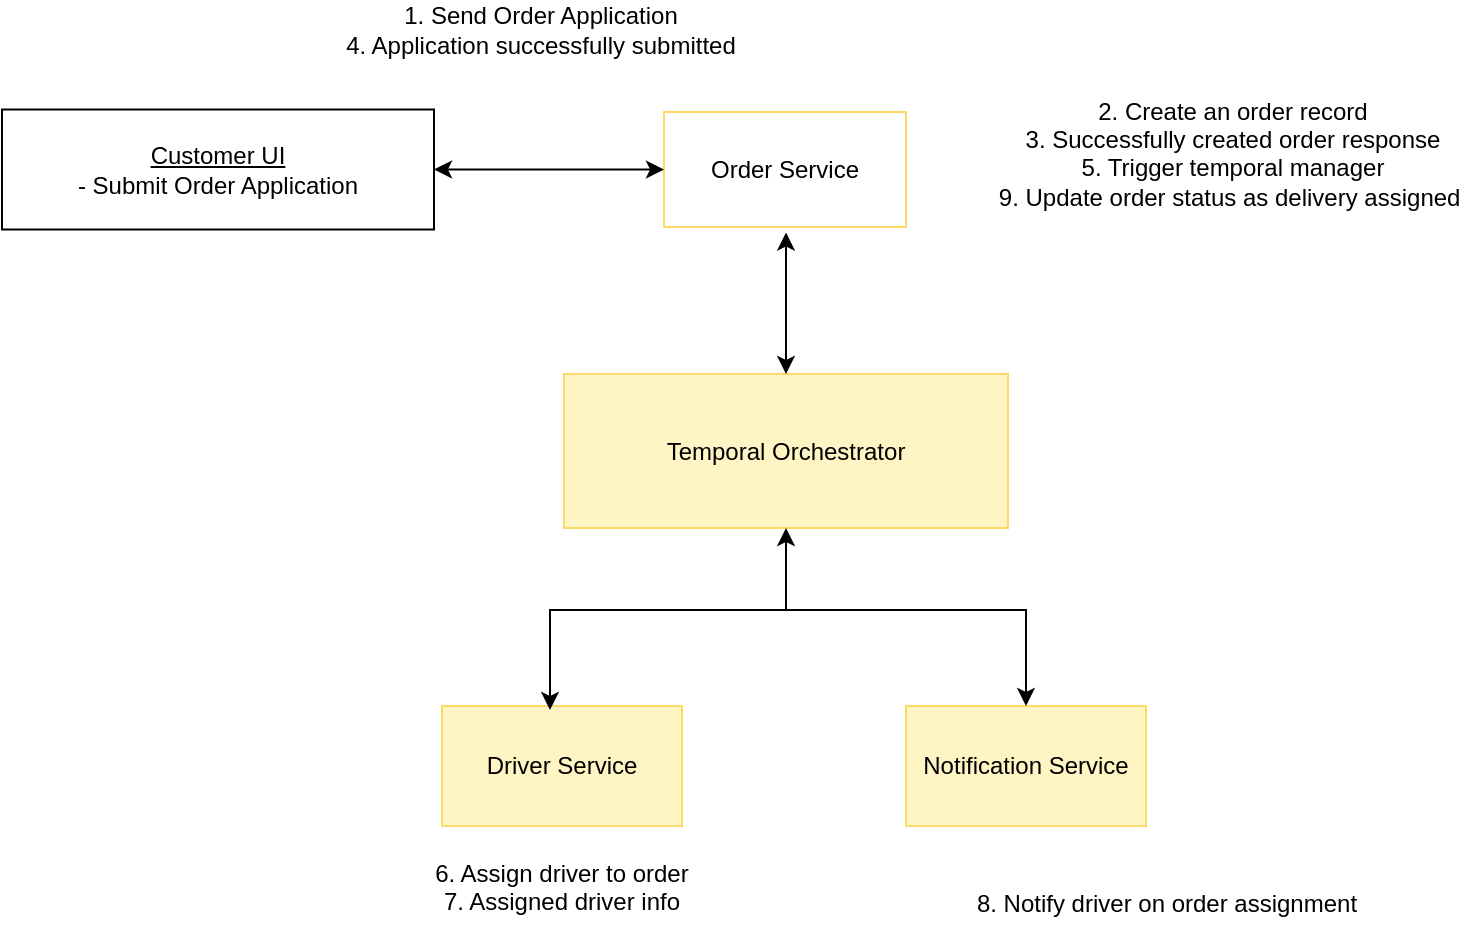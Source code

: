 <mxfile>
    <diagram name="Page-1" id="wXNHFeC1QUHLHXNkjk2t">
        <mxGraphModel dx="688" dy="692" grid="0" gridSize="10" guides="1" tooltips="1" connect="1" arrows="1" fold="1" page="1" pageScale="1" pageWidth="827" pageHeight="1169" math="0" shadow="0">
            <root>
                <mxCell id="0"/>
                <mxCell id="1" parent="0"/>
                <mxCell id="lNSn5oNDOIyYraQbqirO-1" value="&lt;u&gt;Customer UI&lt;/u&gt;&lt;div&gt;- Submit Order Application&lt;/div&gt;" style="rounded=0;whiteSpace=wrap;html=1;" parent="1" vertex="1">
                    <mxGeometry x="63" y="105.75" width="216" height="60" as="geometry"/>
                </mxCell>
                <mxCell id="lNSn5oNDOIyYraQbqirO-2" value="Temporal Orchestrator" style="rounded=0;whiteSpace=wrap;html=1;fillColor=light-dark(#FFF4C3,var(--ge-dark-color, #121212));strokeColor=light-dark(#FFD966,#FFFFFF);" parent="1" vertex="1">
                    <mxGeometry x="344" y="238" width="222" height="77" as="geometry"/>
                </mxCell>
                <mxCell id="lNSn5oNDOIyYraQbqirO-3" value="Order Service" style="rounded=0;whiteSpace=wrap;html=1;fillColor=none;strokeColor=light-dark(#FFD966,#FFFFFF);" parent="1" vertex="1">
                    <mxGeometry x="394" y="107" width="121" height="57.5" as="geometry"/>
                </mxCell>
                <mxCell id="lNSn5oNDOIyYraQbqirO-5" value="Driver Service" style="rounded=0;whiteSpace=wrap;html=1;fillColor=light-dark(#FFF4C3,var(--ge-dark-color, #121212));strokeColor=light-dark(#FFD966,#FFFFFF);" parent="1" vertex="1">
                    <mxGeometry x="283" y="404" width="120" height="60" as="geometry"/>
                </mxCell>
                <mxCell id="lNSn5oNDOIyYraQbqirO-6" value="Notification Service" style="rounded=0;whiteSpace=wrap;html=1;strokeColor=light-dark(#FFD966,#FFFFFF);fillColor=light-dark(#FFF4C3,var(--ge-dark-color, #121212));" parent="1" vertex="1">
                    <mxGeometry x="515" y="404" width="120" height="60" as="geometry"/>
                </mxCell>
                <mxCell id="lNSn5oNDOIyYraQbqirO-8" value="1. Send Order Application&lt;div&gt;4. Application successfully submitted&lt;/div&gt;" style="text;html=1;align=center;verticalAlign=middle;whiteSpace=wrap;rounded=0;" parent="1" vertex="1">
                    <mxGeometry x="213" y="51" width="239" height="30" as="geometry"/>
                </mxCell>
                <mxCell id="lNSn5oNDOIyYraQbqirO-12" value="2. Create an order record&lt;div&gt;3. Successfully created order response&lt;/div&gt;&lt;div&gt;5. Trigger temporal manager&lt;/div&gt;&lt;div&gt;9. Update order status as delivery assigned&amp;nbsp;&lt;/div&gt;&lt;div&gt;&lt;br&gt;&lt;/div&gt;" style="text;html=1;align=center;verticalAlign=middle;whiteSpace=wrap;rounded=0;" parent="1" vertex="1">
                    <mxGeometry x="555" y="105.75" width="247" height="58" as="geometry"/>
                </mxCell>
                <mxCell id="lNSn5oNDOIyYraQbqirO-13" value="6. Assign driver to order&lt;div&gt;7. Assigned driver info&lt;br&gt;&lt;div&gt;&lt;br&gt;&lt;/div&gt;&lt;/div&gt;" style="text;html=1;align=center;verticalAlign=middle;whiteSpace=wrap;rounded=0;" parent="1" vertex="1">
                    <mxGeometry x="256" y="487" width="174" height="30" as="geometry"/>
                </mxCell>
                <mxCell id="lNSn5oNDOIyYraQbqirO-15" value="" style="endArrow=classic;html=1;rounded=0;entryX=0.5;entryY=1;entryDx=0;entryDy=0;" parent="1" target="lNSn5oNDOIyYraQbqirO-2" edge="1">
                    <mxGeometry width="50" height="50" relative="1" as="geometry">
                        <mxPoint x="455" y="356" as="sourcePoint"/>
                        <mxPoint x="379" y="304" as="targetPoint"/>
                    </mxGeometry>
                </mxCell>
                <mxCell id="lNSn5oNDOIyYraQbqirO-19" value="8. Notify driver on order assignment&lt;div&gt;&lt;div&gt;&lt;br&gt;&lt;/div&gt;&lt;/div&gt;" style="text;html=1;align=center;verticalAlign=middle;whiteSpace=wrap;rounded=0;" parent="1" vertex="1">
                    <mxGeometry x="547" y="495" width="197" height="30" as="geometry"/>
                </mxCell>
                <mxCell id="lNSn5oNDOIyYraQbqirO-27" value="" style="endArrow=classic;startArrow=classic;html=1;rounded=0;" parent="1" source="lNSn5oNDOIyYraQbqirO-1" target="lNSn5oNDOIyYraQbqirO-3" edge="1">
                    <mxGeometry width="50" height="50" relative="1" as="geometry">
                        <mxPoint x="390" y="354" as="sourcePoint"/>
                        <mxPoint x="440" y="304" as="targetPoint"/>
                    </mxGeometry>
                </mxCell>
                <mxCell id="lNSn5oNDOIyYraQbqirO-29" value="" style="endArrow=classic;startArrow=classic;html=1;rounded=0;" parent="1" source="lNSn5oNDOIyYraQbqirO-2" edge="1">
                    <mxGeometry width="50" height="50" relative="1" as="geometry">
                        <mxPoint x="455" y="217.289" as="sourcePoint"/>
                        <mxPoint x="455" y="167.289" as="targetPoint"/>
                    </mxGeometry>
                </mxCell>
                <mxCell id="blEi02Wm8Gx8N_yNypmF-2" value="" style="endArrow=classic;startArrow=classic;html=1;rounded=0;exitX=0.45;exitY=0.033;exitDx=0;exitDy=0;exitPerimeter=0;entryX=0.5;entryY=0;entryDx=0;entryDy=0;" parent="1" source="lNSn5oNDOIyYraQbqirO-5" target="lNSn5oNDOIyYraQbqirO-6" edge="1">
                    <mxGeometry width="50" height="50" relative="1" as="geometry">
                        <mxPoint x="387" y="366" as="sourcePoint"/>
                        <mxPoint x="437" y="316" as="targetPoint"/>
                        <Array as="points">
                            <mxPoint x="337" y="356"/>
                            <mxPoint x="575" y="356"/>
                        </Array>
                    </mxGeometry>
                </mxCell>
            </root>
        </mxGraphModel>
    </diagram>
</mxfile>